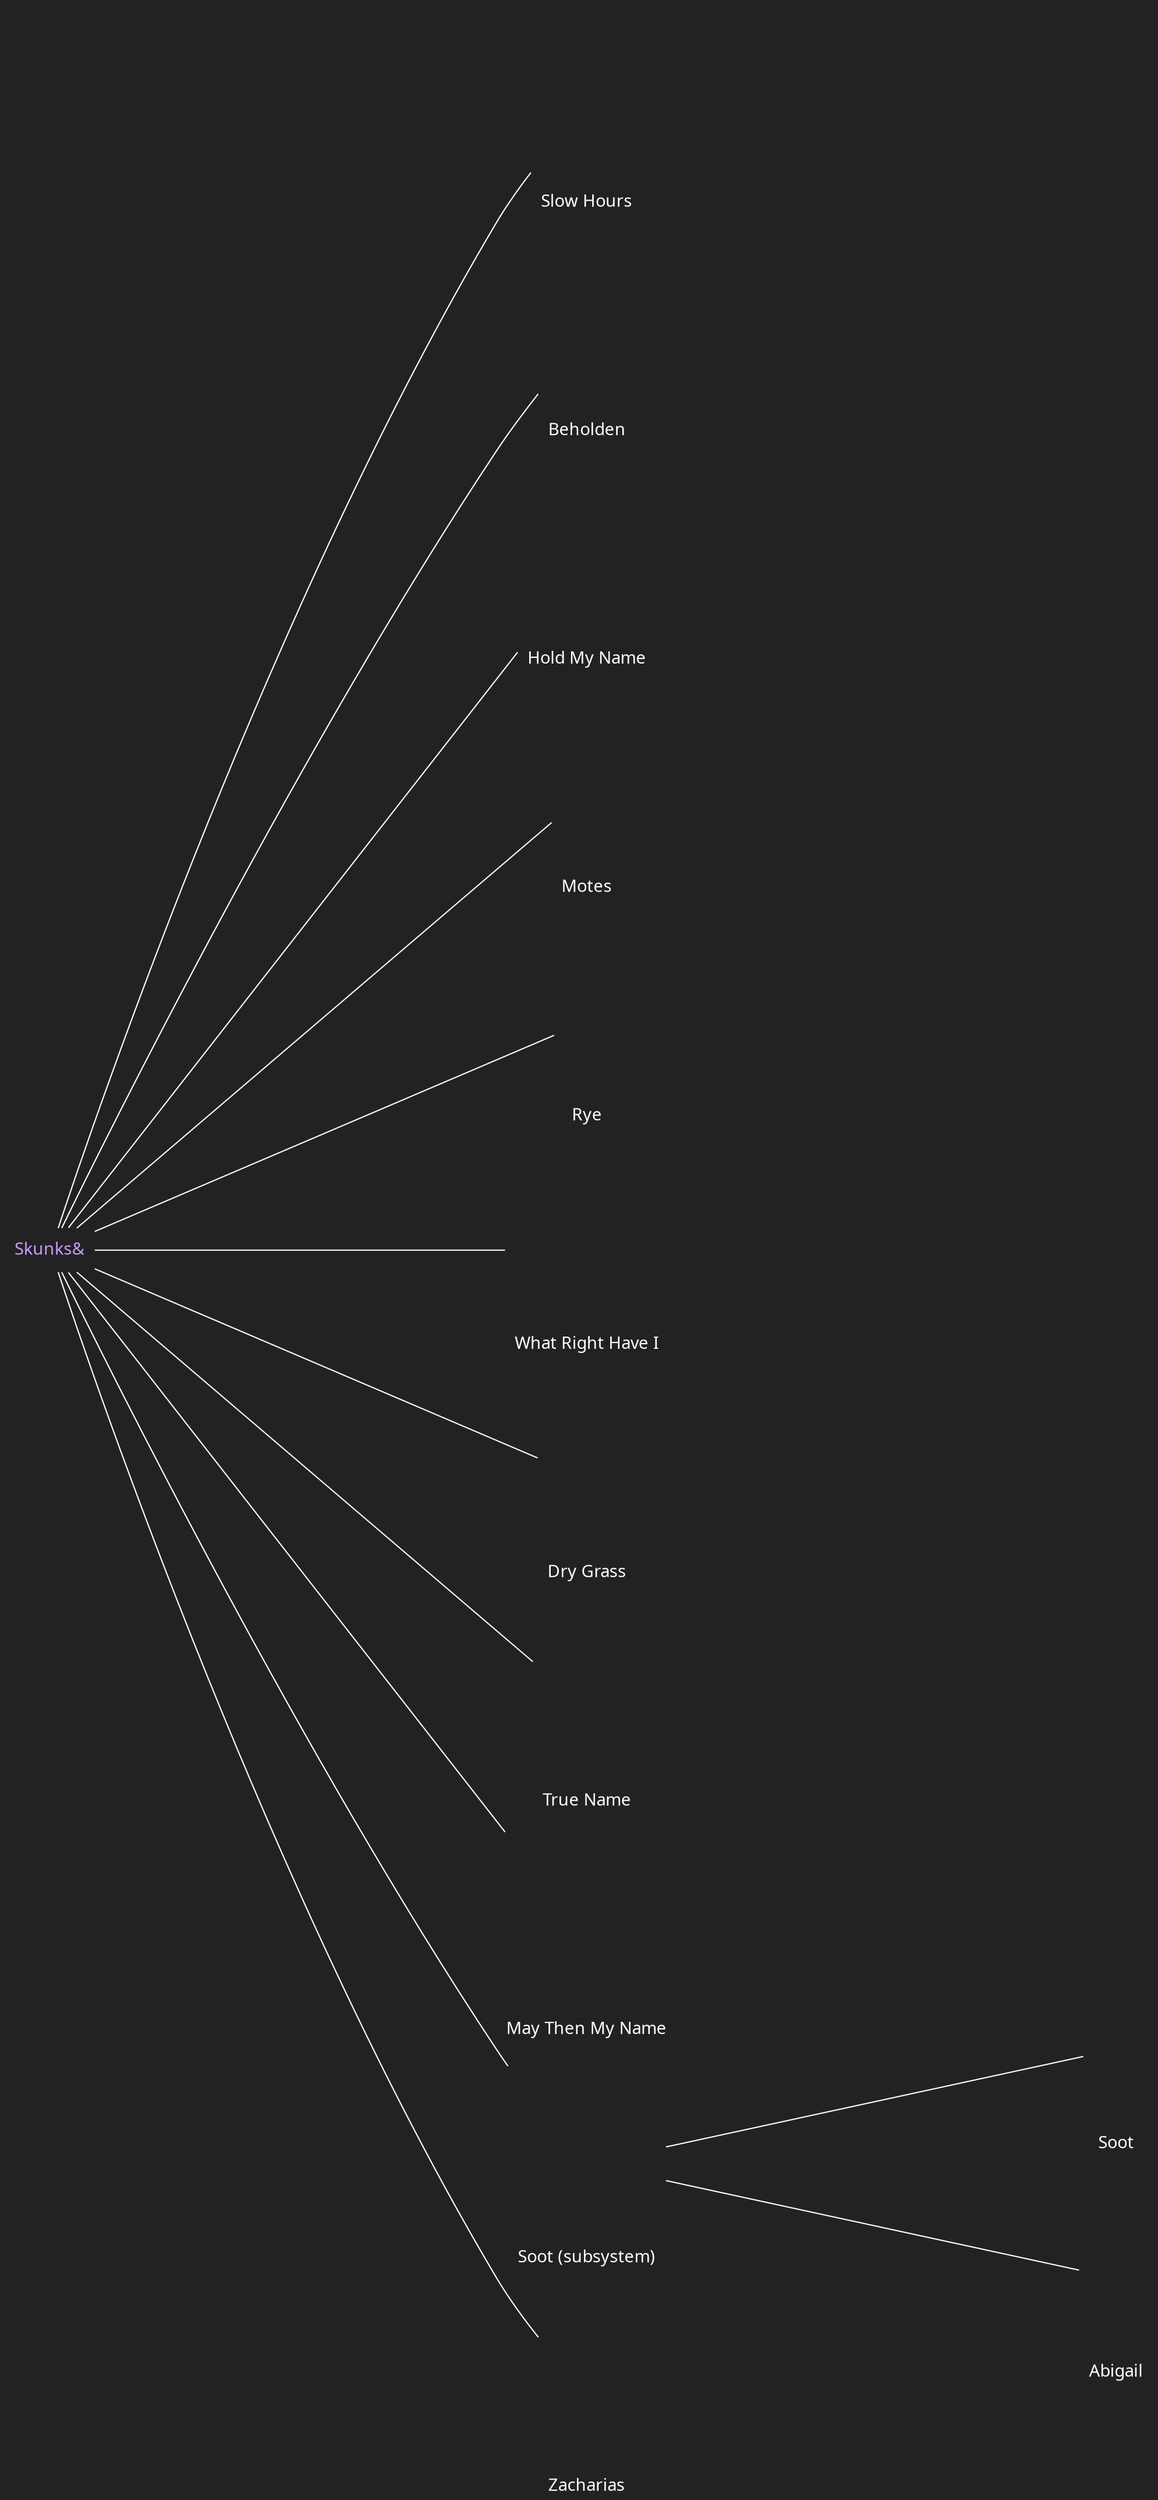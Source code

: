 graph plural {
    node[shape="none" fontcolor="#ffffff" color="#ffffff" fontname="Ubuntu"];
    edge[color="#ffffff" dir="none"];
    graph[bgcolor="#222222" label="" margin="0" rankdir="LR" ranksep="4.6" compound="true" labelloc="b"];

    system [label="Skunks&" fontcolor="#cc99ff" labelloc="c"];

    slow [
        href="#slow-hours"
        image="thumbs/slow-hours.png"
        height="2.36"
        imagepos="tc"
        labelloc="b"
        label="Slow Hours"
    ];
    beholden [
        href="#beholden"
        image="thumbs/beholden.png"
        height="2.36"
        imagepos="tc"
        labelloc="b"
        label="Beholden"
    ];
    my [
        href="#my"
        image="thumbs/my.png"
        height="2.36"
        imagepos="tc"
        labelloc="b"
        label="Hold My Name"
    ];
    motes [
        href="#motes"
        image="thumbs/motes.png"
        height="2.36"
        imagepos="tc"
        labelloc="b"
        label="Motes"
    ];
    rye [
        href="#rye"
        image="thumbs/rye.png"
        height="2.36"
        imagepos="tc"
        labelloc="b"
        label="Rye"
    ];
    whatright 
        [href="#what-right-have-i"
        image="thumbs/what-right-have-i.png"
        height="2.36"
        imagepos="tc"
        labelloc="b"
        label="What Right Have I"
    ];
    drygrass [
        href="#dry-grass"
        image="thumbs/dry-grass.png"
        height="2.36"
        imagepos="tc"
        labelloc="b"
        label="Dry Grass"
    ];
    truename [
        href="#true-name"
        image="thumbs/true-name.png"
        height="2.36"
        imagepos="tc"
        labelloc="b"
        label="True Name"
    ];
    may [
        href="#may"
        image="thumbs/may.png"
        height="2.36"
        imagepos="tc"
        labelloc="b"
        label="May Then My Name"
    ];
    soot [
        href="#soot"
        image="thumbs/soot.png"
        height="2.36"
        imagepos="tc"
        labelloc="b"
        label="Soot (subsystem)"
    ];
    soot_soot [
        href="#soot-soot"
        image="thumbs/soot-soot.png"
        height="2.36"
        imagepos="tc"
        labelloc="b"
        label="Soot"
    ];
    soot_abby [
        href="#soot"
        image="thumbs/soot-abby.png"
        height="2.36"
        imagepos="tc"
        labelloc="b"
        label="Abigail"
    ];
    zacharias [
        href="#zacharias"
        image="thumbs/zacharias.png"
        height="2.36"
        imagepos="tc"
        labelloc="b"
        label="Zacharias"
    ];

    system -- slow;
    system -- beholden;
    system -- my;
    system -- motes;
    system -- rye;
    system -- whatright;
    system -- drygrass;
    system -- truename;
    system -- may;
    system --soot;
    soot -- soot_soot;
    soot -- soot_abby;
    system -- zacharias;
}
